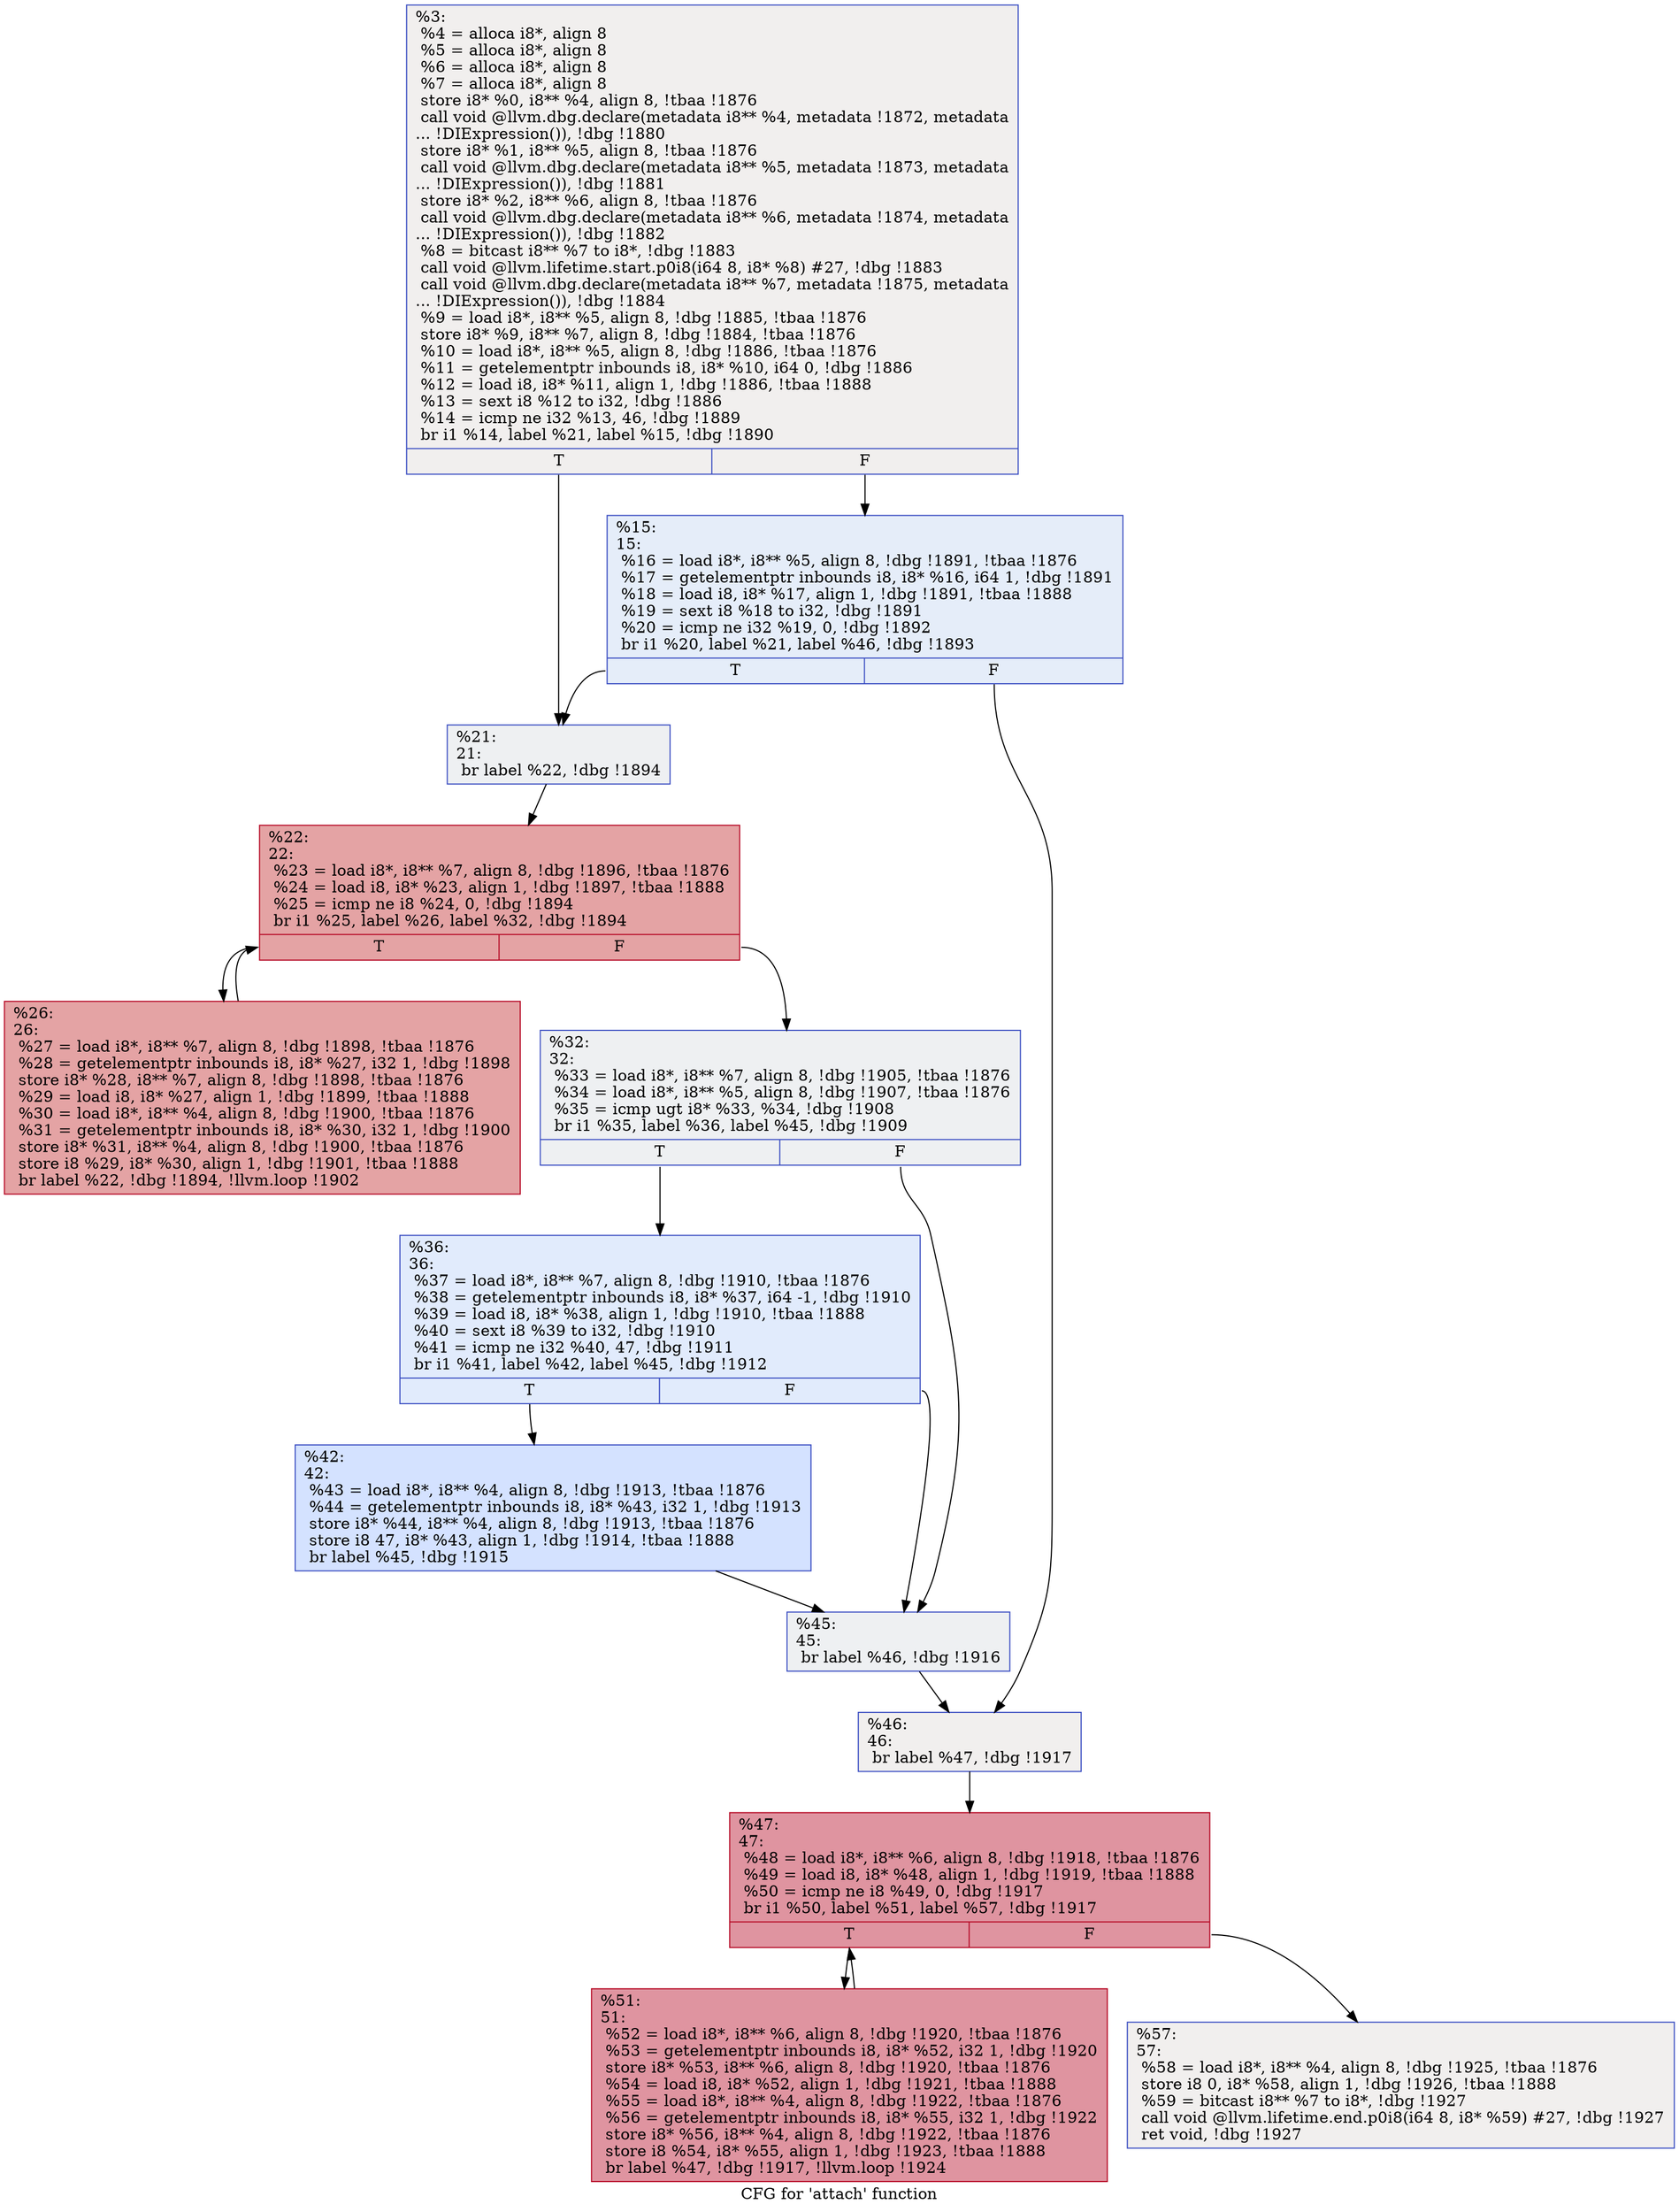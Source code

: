 digraph "CFG for 'attach' function" {
	label="CFG for 'attach' function";

	Node0x2125420 [shape=record,color="#3d50c3ff", style=filled, fillcolor="#e0dbd870",label="{%3:\l  %4 = alloca i8*, align 8\l  %5 = alloca i8*, align 8\l  %6 = alloca i8*, align 8\l  %7 = alloca i8*, align 8\l  store i8* %0, i8** %4, align 8, !tbaa !1876\l  call void @llvm.dbg.declare(metadata i8** %4, metadata !1872, metadata\l... !DIExpression()), !dbg !1880\l  store i8* %1, i8** %5, align 8, !tbaa !1876\l  call void @llvm.dbg.declare(metadata i8** %5, metadata !1873, metadata\l... !DIExpression()), !dbg !1881\l  store i8* %2, i8** %6, align 8, !tbaa !1876\l  call void @llvm.dbg.declare(metadata i8** %6, metadata !1874, metadata\l... !DIExpression()), !dbg !1882\l  %8 = bitcast i8** %7 to i8*, !dbg !1883\l  call void @llvm.lifetime.start.p0i8(i64 8, i8* %8) #27, !dbg !1883\l  call void @llvm.dbg.declare(metadata i8** %7, metadata !1875, metadata\l... !DIExpression()), !dbg !1884\l  %9 = load i8*, i8** %5, align 8, !dbg !1885, !tbaa !1876\l  store i8* %9, i8** %7, align 8, !dbg !1884, !tbaa !1876\l  %10 = load i8*, i8** %5, align 8, !dbg !1886, !tbaa !1876\l  %11 = getelementptr inbounds i8, i8* %10, i64 0, !dbg !1886\l  %12 = load i8, i8* %11, align 1, !dbg !1886, !tbaa !1888\l  %13 = sext i8 %12 to i32, !dbg !1886\l  %14 = icmp ne i32 %13, 46, !dbg !1889\l  br i1 %14, label %21, label %15, !dbg !1890\l|{<s0>T|<s1>F}}"];
	Node0x2125420:s0 -> Node0x2125530;
	Node0x2125420:s1 -> Node0x21254e0;
	Node0x21254e0 [shape=record,color="#3d50c3ff", style=filled, fillcolor="#c5d6f270",label="{%15:\l15:                                               \l  %16 = load i8*, i8** %5, align 8, !dbg !1891, !tbaa !1876\l  %17 = getelementptr inbounds i8, i8* %16, i64 1, !dbg !1891\l  %18 = load i8, i8* %17, align 1, !dbg !1891, !tbaa !1888\l  %19 = sext i8 %18 to i32, !dbg !1891\l  %20 = icmp ne i32 %19, 0, !dbg !1892\l  br i1 %20, label %21, label %46, !dbg !1893\l|{<s0>T|<s1>F}}"];
	Node0x21254e0:s0 -> Node0x2125530;
	Node0x21254e0:s1 -> Node0x2125760;
	Node0x2125530 [shape=record,color="#3d50c3ff", style=filled, fillcolor="#d9dce170",label="{%21:\l21:                                               \l  br label %22, !dbg !1894\l}"];
	Node0x2125530 -> Node0x2125580;
	Node0x2125580 [shape=record,color="#b70d28ff", style=filled, fillcolor="#c32e3170",label="{%22:\l22:                                               \l  %23 = load i8*, i8** %7, align 8, !dbg !1896, !tbaa !1876\l  %24 = load i8, i8* %23, align 1, !dbg !1897, !tbaa !1888\l  %25 = icmp ne i8 %24, 0, !dbg !1894\l  br i1 %25, label %26, label %32, !dbg !1894\l|{<s0>T|<s1>F}}"];
	Node0x2125580:s0 -> Node0x21255d0;
	Node0x2125580:s1 -> Node0x2125620;
	Node0x21255d0 [shape=record,color="#b70d28ff", style=filled, fillcolor="#c32e3170",label="{%26:\l26:                                               \l  %27 = load i8*, i8** %7, align 8, !dbg !1898, !tbaa !1876\l  %28 = getelementptr inbounds i8, i8* %27, i32 1, !dbg !1898\l  store i8* %28, i8** %7, align 8, !dbg !1898, !tbaa !1876\l  %29 = load i8, i8* %27, align 1, !dbg !1899, !tbaa !1888\l  %30 = load i8*, i8** %4, align 8, !dbg !1900, !tbaa !1876\l  %31 = getelementptr inbounds i8, i8* %30, i32 1, !dbg !1900\l  store i8* %31, i8** %4, align 8, !dbg !1900, !tbaa !1876\l  store i8 %29, i8* %30, align 1, !dbg !1901, !tbaa !1888\l  br label %22, !dbg !1894, !llvm.loop !1902\l}"];
	Node0x21255d0 -> Node0x2125580;
	Node0x2125620 [shape=record,color="#3d50c3ff", style=filled, fillcolor="#d9dce170",label="{%32:\l32:                                               \l  %33 = load i8*, i8** %7, align 8, !dbg !1905, !tbaa !1876\l  %34 = load i8*, i8** %5, align 8, !dbg !1907, !tbaa !1876\l  %35 = icmp ugt i8* %33, %34, !dbg !1908\l  br i1 %35, label %36, label %45, !dbg !1909\l|{<s0>T|<s1>F}}"];
	Node0x2125620:s0 -> Node0x2125670;
	Node0x2125620:s1 -> Node0x2125710;
	Node0x2125670 [shape=record,color="#3d50c3ff", style=filled, fillcolor="#bbd1f870",label="{%36:\l36:                                               \l  %37 = load i8*, i8** %7, align 8, !dbg !1910, !tbaa !1876\l  %38 = getelementptr inbounds i8, i8* %37, i64 -1, !dbg !1910\l  %39 = load i8, i8* %38, align 1, !dbg !1910, !tbaa !1888\l  %40 = sext i8 %39 to i32, !dbg !1910\l  %41 = icmp ne i32 %40, 47, !dbg !1911\l  br i1 %41, label %42, label %45, !dbg !1912\l|{<s0>T|<s1>F}}"];
	Node0x2125670:s0 -> Node0x21256c0;
	Node0x2125670:s1 -> Node0x2125710;
	Node0x21256c0 [shape=record,color="#3d50c3ff", style=filled, fillcolor="#9ebeff70",label="{%42:\l42:                                               \l  %43 = load i8*, i8** %4, align 8, !dbg !1913, !tbaa !1876\l  %44 = getelementptr inbounds i8, i8* %43, i32 1, !dbg !1913\l  store i8* %44, i8** %4, align 8, !dbg !1913, !tbaa !1876\l  store i8 47, i8* %43, align 1, !dbg !1914, !tbaa !1888\l  br label %45, !dbg !1915\l}"];
	Node0x21256c0 -> Node0x2125710;
	Node0x2125710 [shape=record,color="#3d50c3ff", style=filled, fillcolor="#d9dce170",label="{%45:\l45:                                               \l  br label %46, !dbg !1916\l}"];
	Node0x2125710 -> Node0x2125760;
	Node0x2125760 [shape=record,color="#3d50c3ff", style=filled, fillcolor="#e0dbd870",label="{%46:\l46:                                               \l  br label %47, !dbg !1917\l}"];
	Node0x2125760 -> Node0x21257b0;
	Node0x21257b0 [shape=record,color="#b70d28ff", style=filled, fillcolor="#b70d2870",label="{%47:\l47:                                               \l  %48 = load i8*, i8** %6, align 8, !dbg !1918, !tbaa !1876\l  %49 = load i8, i8* %48, align 1, !dbg !1919, !tbaa !1888\l  %50 = icmp ne i8 %49, 0, !dbg !1917\l  br i1 %50, label %51, label %57, !dbg !1917\l|{<s0>T|<s1>F}}"];
	Node0x21257b0:s0 -> Node0x2125800;
	Node0x21257b0:s1 -> Node0x2125850;
	Node0x2125800 [shape=record,color="#b70d28ff", style=filled, fillcolor="#b70d2870",label="{%51:\l51:                                               \l  %52 = load i8*, i8** %6, align 8, !dbg !1920, !tbaa !1876\l  %53 = getelementptr inbounds i8, i8* %52, i32 1, !dbg !1920\l  store i8* %53, i8** %6, align 8, !dbg !1920, !tbaa !1876\l  %54 = load i8, i8* %52, align 1, !dbg !1921, !tbaa !1888\l  %55 = load i8*, i8** %4, align 8, !dbg !1922, !tbaa !1876\l  %56 = getelementptr inbounds i8, i8* %55, i32 1, !dbg !1922\l  store i8* %56, i8** %4, align 8, !dbg !1922, !tbaa !1876\l  store i8 %54, i8* %55, align 1, !dbg !1923, !tbaa !1888\l  br label %47, !dbg !1917, !llvm.loop !1924\l}"];
	Node0x2125800 -> Node0x21257b0;
	Node0x2125850 [shape=record,color="#3d50c3ff", style=filled, fillcolor="#e0dbd870",label="{%57:\l57:                                               \l  %58 = load i8*, i8** %4, align 8, !dbg !1925, !tbaa !1876\l  store i8 0, i8* %58, align 1, !dbg !1926, !tbaa !1888\l  %59 = bitcast i8** %7 to i8*, !dbg !1927\l  call void @llvm.lifetime.end.p0i8(i64 8, i8* %59) #27, !dbg !1927\l  ret void, !dbg !1927\l}"];
}

